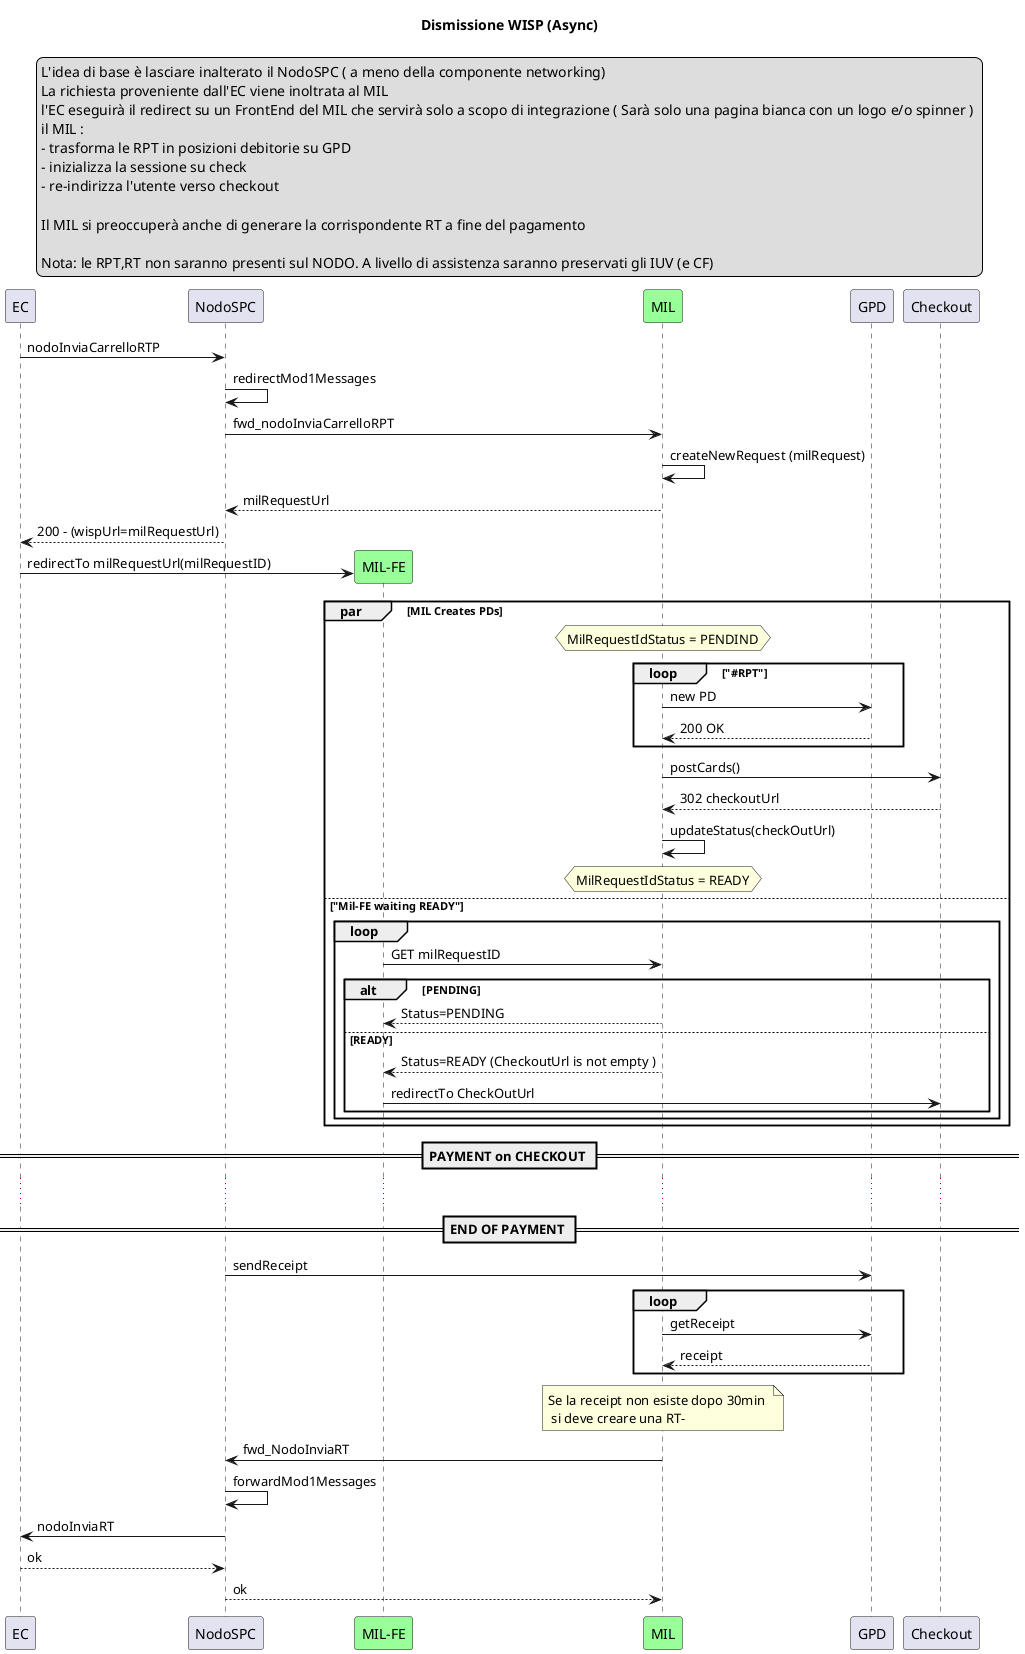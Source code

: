 @startuml 
title Dismissione WISP (Async)

legend top 
  L'idea di base è lasciare inalterato il NodoSPC ( a meno della componente networking)
  La richiesta proveniente dall'EC viene inoltrata al MIL
  l'EC eseguirà il redirect su un FrontEnd del MIL che servirà solo a scopo di integrazione ( Sarà solo una pagina bianca con un logo e/o spinner ) 
  il MIL : 
  - trasforma le RPT in posizioni debitorie su GPD
  - inizializza la sessione su check
  - re-indirizza l'utente verso checkout

  Il MIL si preoccuperà anche di generare la corrispondente RT a fine del pagamento

  Nota: le RPT,RT non saranno presenti sul NODO. A livello di assistenza saranno preservati gli IUV (e CF)  
end legend


participant "EC" as ec
participant "NodoSPC" as pagopa 
participant "MIL-FE" as mil_fe #99FF99
participant "MIL" as mil #99FF99

participant "GPD" as gpd
participant "Checkout" as checkout 



ec -> pagopa : nodoInviaCarrelloRTP
pagopa -> pagopa : redirectMod1Messages
pagopa -> mil : fwd_nodoInviaCarrelloRPT
mil -> mil : createNewRequest (milRequest)
mil --> pagopa : milRequestUrl

pagopa --> ec : 200 - (wispUrl=milRequestUrl)

Create mil_fe
ec -> mil_fe : redirectTo milRequestUrl(milRequestID)


par MIL Creates PDs 
    hnote over mil : MilRequestIdStatus = PENDIND
    loop "#RPT"
    mil -> gpd : new PD
    gpd --> mil : 200 OK 
    end  

    mil -> checkout : postCards()
    checkout --> mil : 302 checkoutUrl
    mil -> mil : updateStatus(checkOutUrl) 
    hnote over mil : MilRequestIdStatus = READY

 else "Mil-FE waiting READY"
 loop 
  mil_fe -> mil : GET milRequestID
  alt PENDING
  mil --> mil_fe : Status=PENDING
  else READY
  mil --> mil_fe : Status=READY (CheckoutUrl is not empty ) 
  mil_fe -> checkout : redirectTo CheckOutUrl 
  end
  end 
end

== PAYMENT on CHECKOUT ==
... 
==END OF PAYMENT ==
pagopa -> gpd : sendReceipt
loop 
mil -> gpd : getReceipt
gpd --> mil : receipt 
end 

note over mil : Se la receipt non esiste dopo 30min \n si deve creare una RT-
mil -> pagopa : fwd_NodoInviaRT
pagopa -> pagopa : forwardMod1Messages
pagopa -> ec : nodoInviaRT
ec --> pagopa : ok
pagopa --> mil  : ok 










@enduml 
